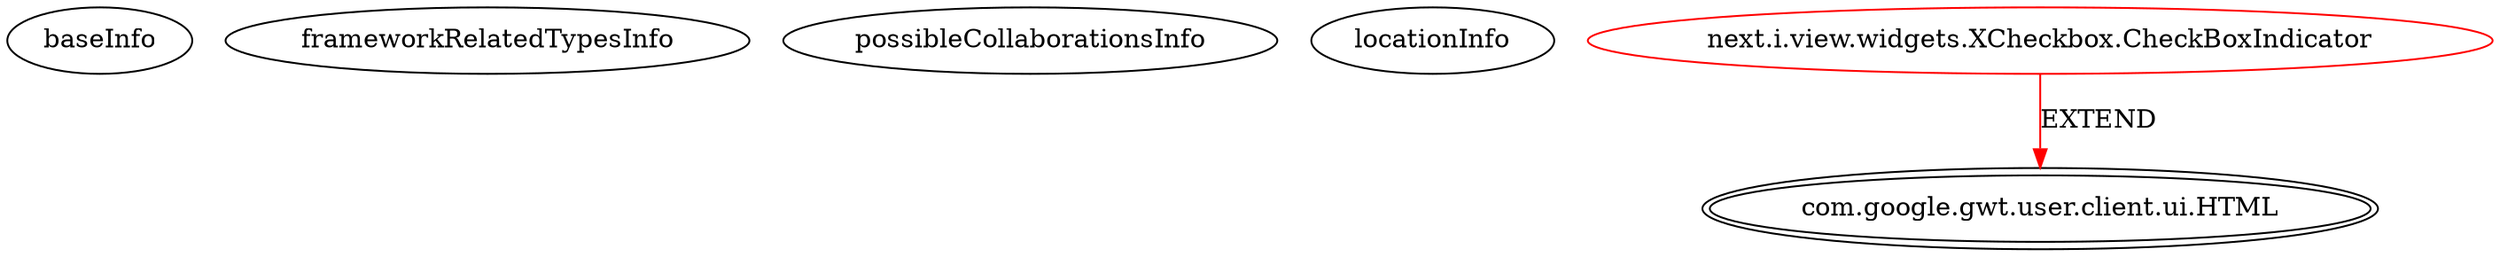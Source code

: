 digraph {
baseInfo[graphId=4226,category="extension_graph",isAnonymous=false,possibleRelation=false]
frameworkRelatedTypesInfo[0="com.google.gwt.user.client.ui.HTML"]
possibleCollaborationsInfo[]
locationInfo[projectName="nextinterfaces-next",filePath="/nextinterfaces-next/next-master/src/next/i/view/widgets/XCheckbox.java",contextSignature="CheckBoxIndicator",graphId="4226"]
0[label="next.i.view.widgets.XCheckbox.CheckBoxIndicator",vertexType="ROOT_CLIENT_CLASS_DECLARATION",isFrameworkType=false,color=red]
1[label="com.google.gwt.user.client.ui.HTML",vertexType="FRAMEWORK_CLASS_TYPE",isFrameworkType=true,peripheries=2]
0->1[label="EXTEND",color=red]
}

